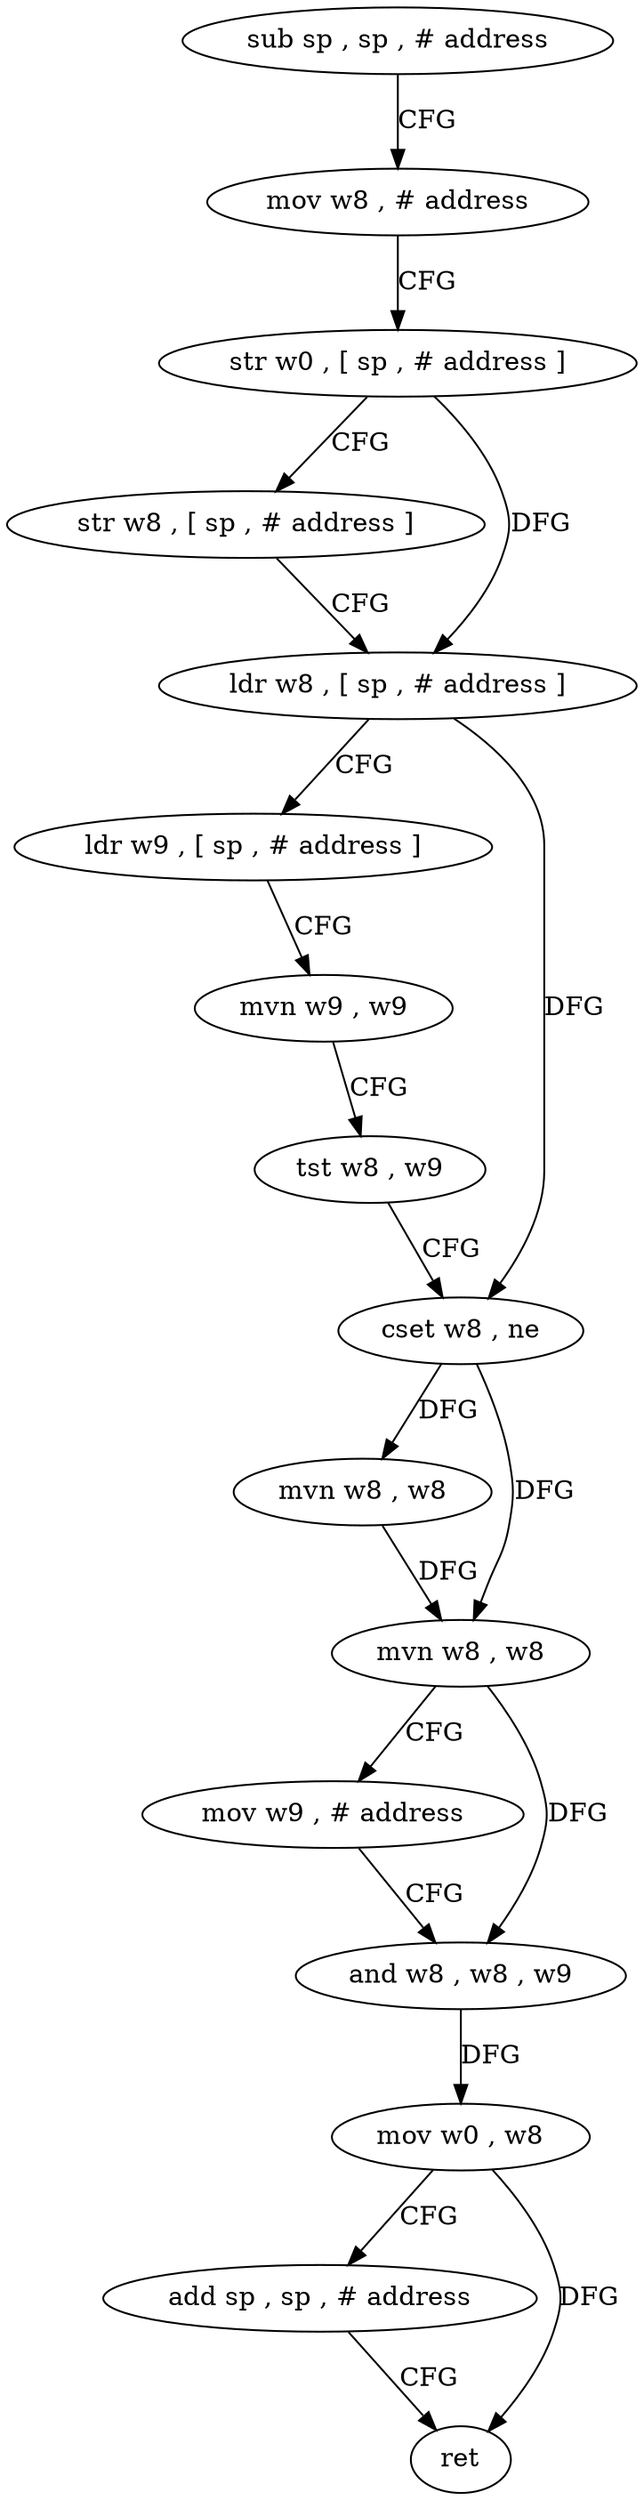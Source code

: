 digraph "func" {
"4210668" [label = "sub sp , sp , # address" ]
"4210672" [label = "mov w8 , # address" ]
"4210676" [label = "str w0 , [ sp , # address ]" ]
"4210680" [label = "str w8 , [ sp , # address ]" ]
"4210684" [label = "ldr w8 , [ sp , # address ]" ]
"4210688" [label = "ldr w9 , [ sp , # address ]" ]
"4210692" [label = "mvn w9 , w9" ]
"4210696" [label = "tst w8 , w9" ]
"4210700" [label = "cset w8 , ne" ]
"4210704" [label = "mvn w8 , w8" ]
"4210708" [label = "mvn w8 , w8" ]
"4210712" [label = "mov w9 , # address" ]
"4210716" [label = "and w8 , w8 , w9" ]
"4210720" [label = "mov w0 , w8" ]
"4210724" [label = "add sp , sp , # address" ]
"4210728" [label = "ret" ]
"4210668" -> "4210672" [ label = "CFG" ]
"4210672" -> "4210676" [ label = "CFG" ]
"4210676" -> "4210680" [ label = "CFG" ]
"4210676" -> "4210684" [ label = "DFG" ]
"4210680" -> "4210684" [ label = "CFG" ]
"4210684" -> "4210688" [ label = "CFG" ]
"4210684" -> "4210700" [ label = "DFG" ]
"4210688" -> "4210692" [ label = "CFG" ]
"4210692" -> "4210696" [ label = "CFG" ]
"4210696" -> "4210700" [ label = "CFG" ]
"4210700" -> "4210704" [ label = "DFG" ]
"4210700" -> "4210708" [ label = "DFG" ]
"4210704" -> "4210708" [ label = "DFG" ]
"4210708" -> "4210712" [ label = "CFG" ]
"4210708" -> "4210716" [ label = "DFG" ]
"4210712" -> "4210716" [ label = "CFG" ]
"4210716" -> "4210720" [ label = "DFG" ]
"4210720" -> "4210724" [ label = "CFG" ]
"4210720" -> "4210728" [ label = "DFG" ]
"4210724" -> "4210728" [ label = "CFG" ]
}
